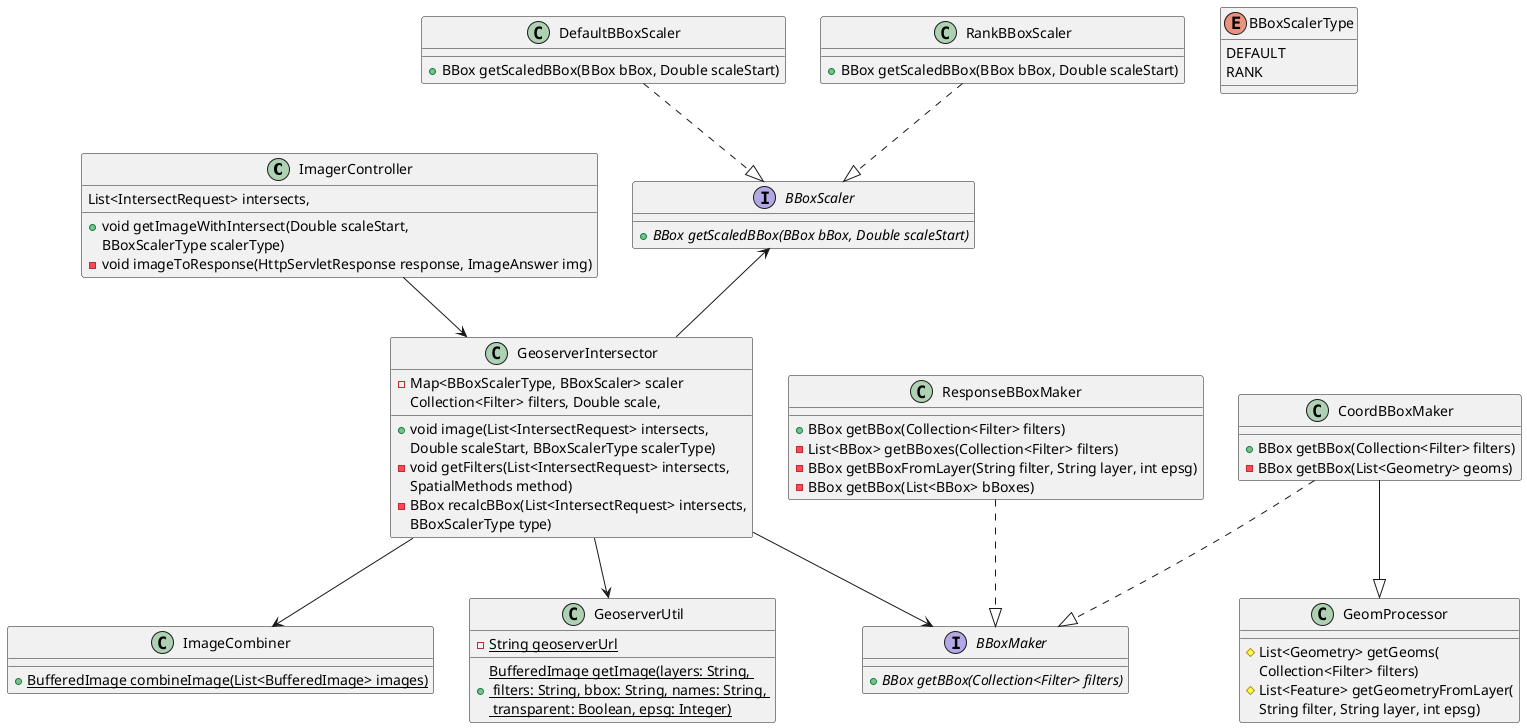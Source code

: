 @startuml
'https://plantuml.com/class-diagram

class ImagerController {
    + void getImageWithIntersect(Double scaleStart,
        List<IntersectRequest> intersects,
        BBoxScalerType scalerType)
    -  void imageToResponse(HttpServletResponse response, ImageAnswer img)
}

class GeoserverIntersector {
    - Map<BBoxScalerType, BBoxScaler> scaler
    + void image(List<IntersectRequest> intersects,
        Double scaleStart, BBoxScalerType scalerType)
    - void getFilters(List<IntersectRequest> intersects,
        SpatialMethods method)
    - BBox recalcBBox(List<IntersectRequest> intersects,
        Collection<Filter> filters, Double scale,
        BBoxScalerType type)
}

interface BBoxMaker{
    {abstract} + BBox getBBox(Collection<Filter> filters)
}

class CoordBBoxMaker {
    + BBox getBBox(Collection<Filter> filters)
    - BBox getBBox(List<Geometry> geoms)
}

class ResponseBBoxMaker {
    + BBox getBBox(Collection<Filter> filters)
    - List<BBox> getBBoxes(Collection<Filter> filters)
    - BBox getBBoxFromLayer(String filter, String layer, int epsg)
    - BBox getBBox(List<BBox> bBoxes)
}

class GeomProcessor {
    # List<Geometry> getGeoms(
        Collection<Filter> filters)
    # List<Feature> getGeometryFromLayer(
        String filter, String layer, int epsg)
}

interface BBoxScaler {
    {abstract} + BBox getScaledBBox(BBox bBox, Double scaleStart)
}

class DefaultBBoxScaler {
    + BBox getScaledBBox(BBox bBox, Double scaleStart)
}

class RankBBoxScaler {
    + BBox getScaledBBox(BBox bBox, Double scaleStart)
}

class ImageCombiner{
    + {static} BufferedImage combineImage(List<BufferedImage> images)
}

class GeoserverUtil {
    - {static} String geoserverUrl
    + {static} BufferedImage getImage(layers: String, \n filters: String, bbox: String, names: String, \n transparent: Boolean, epsg: Integer)
}

enum BBoxScalerType {
    DEFAULT
    RANK
}

ImagerController --> GeoserverIntersector
GeoserverIntersector --> BBoxMaker

CoordBBoxMaker ..|> BBoxMaker
ResponseBBoxMaker ..|> BBoxMaker
CoordBBoxMaker --|> GeomProcessor

DefaultBBoxScaler ..|> BBoxScaler
RankBBoxScaler ..|> BBoxScaler

BBoxScaler <-- GeoserverIntersector
GeoserverIntersector --> ImageCombiner
GeoserverIntersector --> GeoserverUtil

@enduml